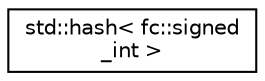 digraph "Graphical Class Hierarchy"
{
  edge [fontname="Helvetica",fontsize="10",labelfontname="Helvetica",labelfontsize="10"];
  node [fontname="Helvetica",fontsize="10",shape=record];
  rankdir="LR";
  Node0 [label="std::hash\< fc::signed\l_int \>",height=0.2,width=0.4,color="black", fillcolor="white", style="filled",URL="$structstd_1_1hash_3_01fc_1_1signed__int_01_4.html"];
}
